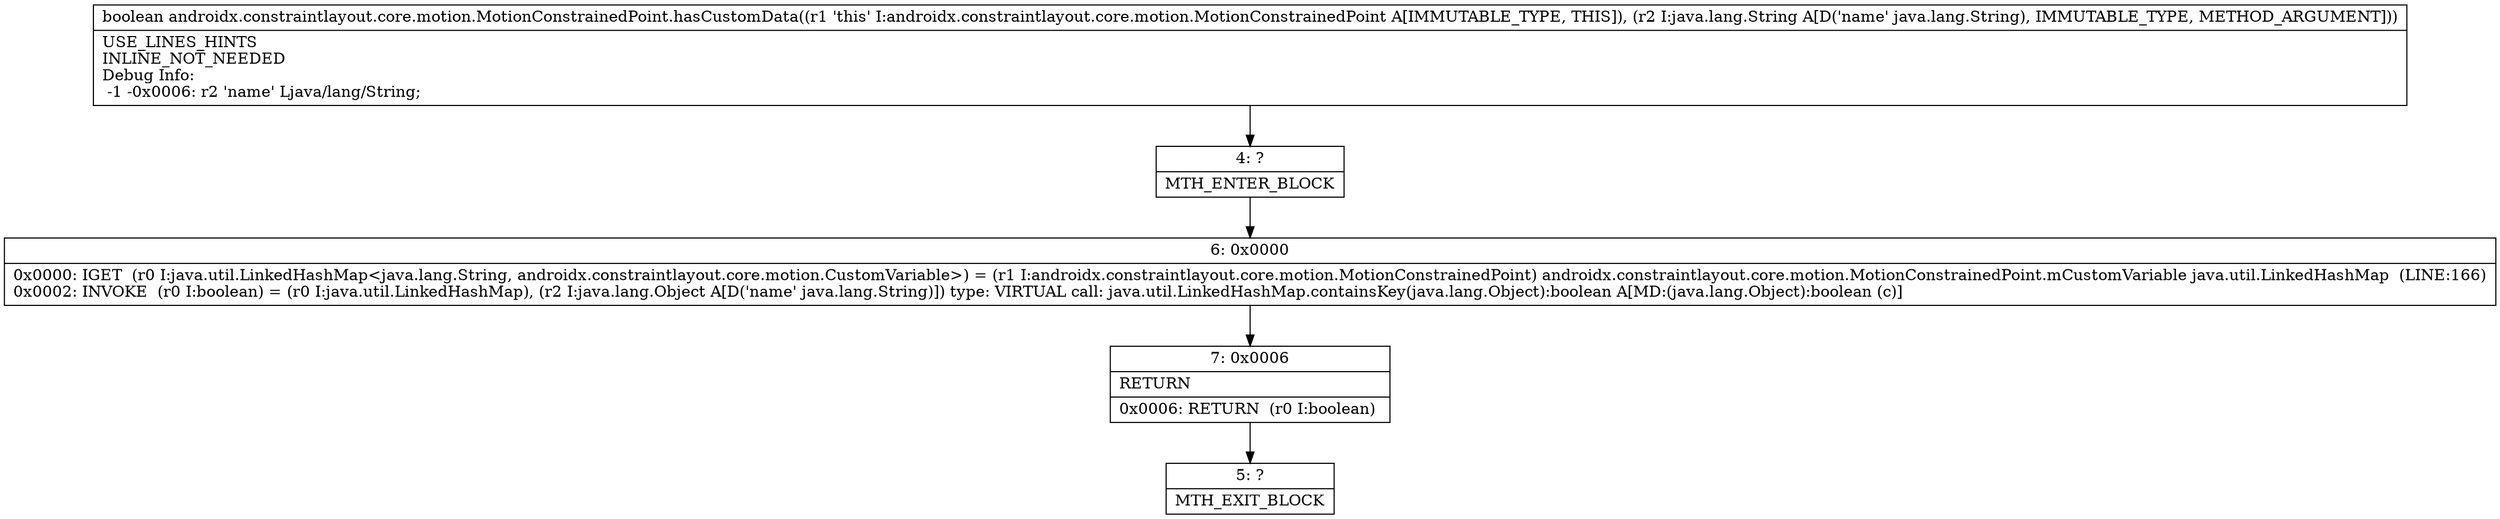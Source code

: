digraph "CFG forandroidx.constraintlayout.core.motion.MotionConstrainedPoint.hasCustomData(Ljava\/lang\/String;)Z" {
Node_4 [shape=record,label="{4\:\ ?|MTH_ENTER_BLOCK\l}"];
Node_6 [shape=record,label="{6\:\ 0x0000|0x0000: IGET  (r0 I:java.util.LinkedHashMap\<java.lang.String, androidx.constraintlayout.core.motion.CustomVariable\>) = (r1 I:androidx.constraintlayout.core.motion.MotionConstrainedPoint) androidx.constraintlayout.core.motion.MotionConstrainedPoint.mCustomVariable java.util.LinkedHashMap  (LINE:166)\l0x0002: INVOKE  (r0 I:boolean) = (r0 I:java.util.LinkedHashMap), (r2 I:java.lang.Object A[D('name' java.lang.String)]) type: VIRTUAL call: java.util.LinkedHashMap.containsKey(java.lang.Object):boolean A[MD:(java.lang.Object):boolean (c)]\l}"];
Node_7 [shape=record,label="{7\:\ 0x0006|RETURN\l|0x0006: RETURN  (r0 I:boolean) \l}"];
Node_5 [shape=record,label="{5\:\ ?|MTH_EXIT_BLOCK\l}"];
MethodNode[shape=record,label="{boolean androidx.constraintlayout.core.motion.MotionConstrainedPoint.hasCustomData((r1 'this' I:androidx.constraintlayout.core.motion.MotionConstrainedPoint A[IMMUTABLE_TYPE, THIS]), (r2 I:java.lang.String A[D('name' java.lang.String), IMMUTABLE_TYPE, METHOD_ARGUMENT]))  | USE_LINES_HINTS\lINLINE_NOT_NEEDED\lDebug Info:\l  \-1 \-0x0006: r2 'name' Ljava\/lang\/String;\l}"];
MethodNode -> Node_4;Node_4 -> Node_6;
Node_6 -> Node_7;
Node_7 -> Node_5;
}

